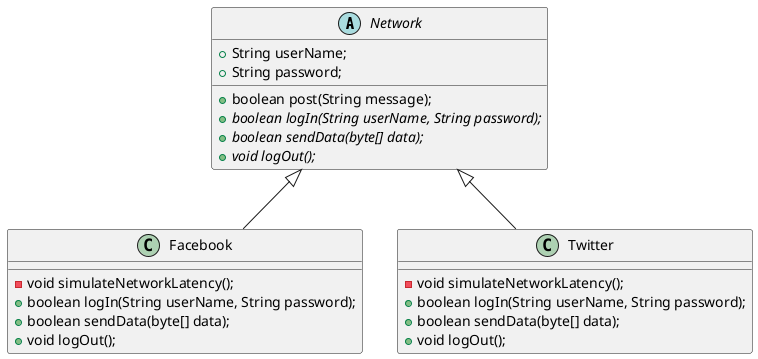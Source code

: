 @startuml
/'重写算法的标准步骤'/
/'基础社交网络类'/
abstract class Network{
  + String userName;
  + String password;

  + boolean post(String message);
  + {abstract} boolean logIn(String userName, String password);
  + {abstract} boolean sendData(byte[] data);
  + {abstract} void logOut();
}

/'具体社交网络Facebook'/
class Facebook{
  - void simulateNetworkLatency();
  + boolean logIn(String userName, String password);
  + boolean sendData(byte[] data);
  + void logOut();
}
Facebook -up-|> Network

/'具体社交网络Twitter'/
class Twitter{
  - void simulateNetworkLatency();
  + boolean logIn(String userName, String password);
  + boolean sendData(byte[] data);
  + void logOut();
}
Twitter -up-|> Network

@enduml
